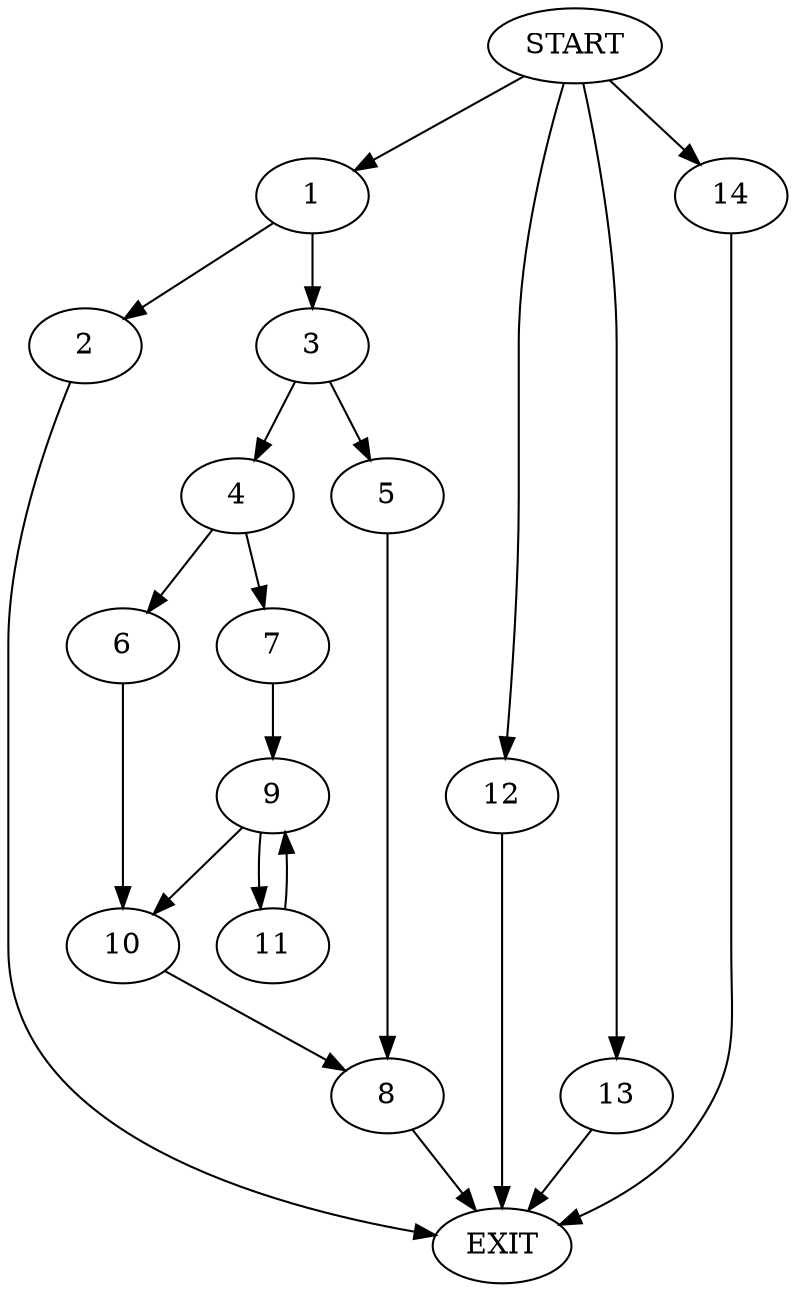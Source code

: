 digraph {
0 [label="START"]
15 [label="EXIT"]
0 -> 1
1 -> 2
1 -> 3
3 -> 4
3 -> 5
2 -> 15
4 -> 6
4 -> 7
5 -> 8
7 -> 9
6 -> 10
10 -> 8
9 -> 11
9 -> 10
11 -> 9
8 -> 15
0 -> 12
12 -> 15
0 -> 13
13 -> 15
0 -> 14
14 -> 15
}
